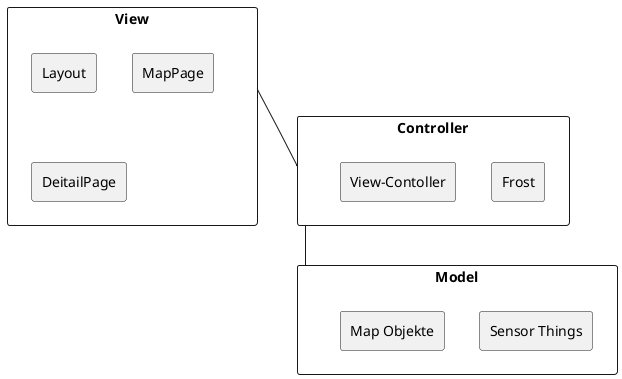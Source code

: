 @startuml Architektur

View -- Controller 
Controller -- Model

rectangle Model {
    rectangle "Sensor Things"
    rectangle "Map Objekte"
}

rectangle Controller {
    rectangle "Frost"
    rectangle "View-Contoller"
}

rectangle View {
    rectangle "Layout"
    rectangle "MapPage"
    rectangle "DeitailPage"
}

@enduml